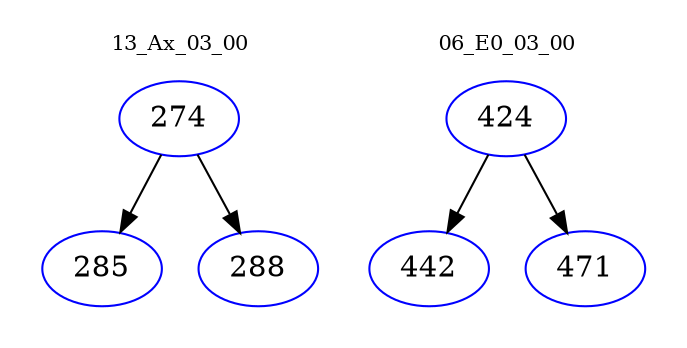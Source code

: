 digraph{
subgraph cluster_0 {
color = white
label = "13_Ax_03_00";
fontsize=10;
T0_274 [label="274", color="blue"]
T0_274 -> T0_285 [color="black"]
T0_285 [label="285", color="blue"]
T0_274 -> T0_288 [color="black"]
T0_288 [label="288", color="blue"]
}
subgraph cluster_1 {
color = white
label = "06_E0_03_00";
fontsize=10;
T1_424 [label="424", color="blue"]
T1_424 -> T1_442 [color="black"]
T1_442 [label="442", color="blue"]
T1_424 -> T1_471 [color="black"]
T1_471 [label="471", color="blue"]
}
}
